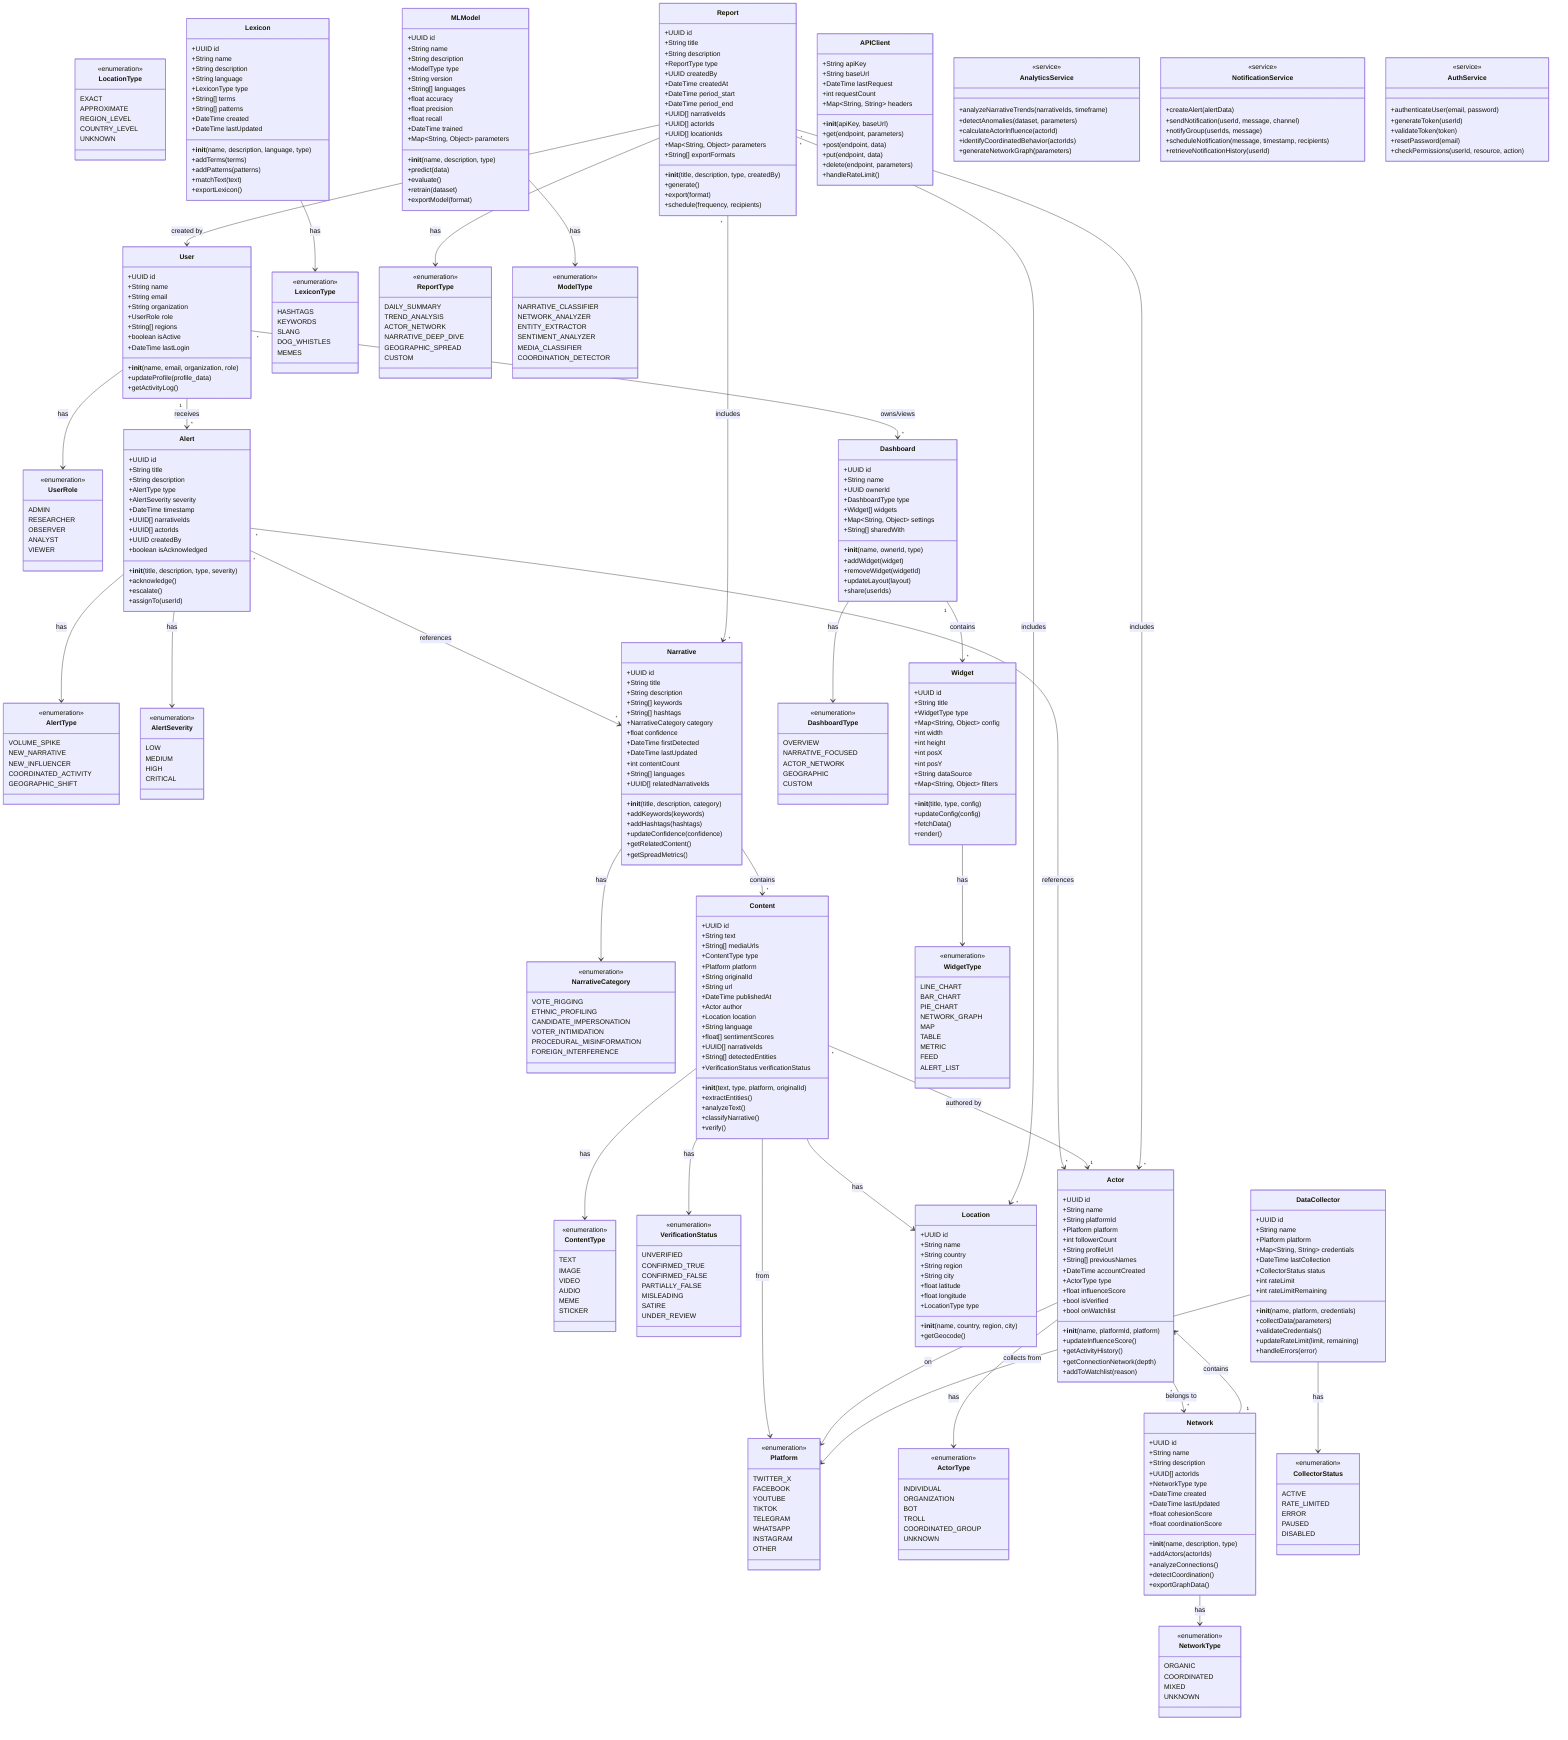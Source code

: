 classDiagram
    class User {
        +UUID id
        +String name
        +String email
        +String organization
        +UserRole role
        +String[] regions
        +boolean isActive
        +DateTime lastLogin
        +__init__(name, email, organization, role)
        +updateProfile(profile_data)
        +getActivityLog()
    }
    
    class UserRole {
        <<enumeration>>
        ADMIN
        RESEARCHER
        OBSERVER
        ANALYST
        VIEWER
    }
    
    class Alert {
        +UUID id
        +String title
        +String description
        +AlertType type
        +AlertSeverity severity
        +DateTime timestamp
        +UUID[] narrativeIds
        +UUID[] actorIds
        +UUID createdBy
        +boolean isAcknowledged
        +__init__(title, description, type, severity)
        +acknowledge()
        +escalate()
        +assignTo(userId)
    }
    
    class AlertType {
        <<enumeration>>
        VOLUME_SPIKE
        NEW_NARRATIVE
        NEW_INFLUENCER
        COORDINATED_ACTIVITY
        GEOGRAPHIC_SHIFT
    }
    
    class AlertSeverity {
        <<enumeration>>
        LOW
        MEDIUM
        HIGH
        CRITICAL
    }
    
    class Narrative {
        +UUID id
        +String title
        +String description
        +String[] keywords
        +String[] hashtags
        +NarrativeCategory category
        +float confidence
        +DateTime firstDetected
        +DateTime lastUpdated
        +int contentCount
        +String[] languages
        +UUID[] relatedNarrativeIds
        +__init__(title, description, category)
        +addKeywords(keywords)
        +addHashtags(hashtags)
        +updateConfidence(confidence)
        +getRelatedContent()
        +getSpreadMetrics()
    }
    
    class NarrativeCategory {
        <<enumeration>>
        VOTE_RIGGING
        ETHNIC_PROFILING
        CANDIDATE_IMPERSONATION
        VOTER_INTIMIDATION
        PROCEDURAL_MISINFORMATION
        FOREIGN_INTERFERENCE
    }
    
    class Content {
        +UUID id
        +String text
        +String[] mediaUrls
        +ContentType type
        +Platform platform
        +String originalId
        +String url
        +DateTime publishedAt
        +Actor author
        +Location location
        +String language
        +float[] sentimentScores
        +UUID[] narrativeIds
        +String[] detectedEntities
        +VerificationStatus verificationStatus
        +__init__(text, type, platform, originalId)
        +extractEntities()
        +analyzeText()
        +classifyNarrative()
        +verify()
    }
    
    class ContentType {
        <<enumeration>>
        TEXT
        IMAGE
        VIDEO
        AUDIO
        MEME
        STICKER
    }
    
    class Platform {
        <<enumeration>>
        TWITTER_X
        FACEBOOK
        YOUTUBE
        TIKTOK
        TELEGRAM
        WHATSAPP
        INSTAGRAM
        OTHER
    }
    
    class VerificationStatus {
        <<enumeration>>
        UNVERIFIED
        CONFIRMED_TRUE
        CONFIRMED_FALSE
        PARTIALLY_FALSE
        MISLEADING
        SATIRE
        UNDER_REVIEW
    }
    
    class Actor {
        +UUID id
        +String name
        +String platformId
        +Platform platform
        +int followerCount
        +String profileUrl
        +String[] previousNames
        +DateTime accountCreated
        +ActorType type
        +float influenceScore
        +bool isVerified
        +bool onWatchlist
        +__init__(name, platformId, platform)
        +updateInfluenceScore()
        +getActivityHistory()
        +getConnectionNetwork(depth)
        +addToWatchlist(reason)
    }
    
    class ActorType {
        <<enumeration>>
        INDIVIDUAL
        ORGANIZATION
        BOT
        TROLL
        COORDINATED_GROUP
        UNKNOWN
    }
    
    class Network {
        +UUID id
        +String name
        +String description
        +UUID[] actorIds
        +NetworkType type
        +DateTime created
        +DateTime lastUpdated
        +float cohesionScore
        +float coordinationScore
        +__init__(name, description, type)
        +addActors(actorIds)
        +analyzeConnections()
        +detectCoordination()
        +exportGraphData()
    }
    
    class NetworkType {
        <<enumeration>>
        ORGANIC
        COORDINATED
        MIXED
        UNKNOWN
    }
    
    class Location {
        +UUID id
        +String name
        +String country
        +String region
        +String city
        +float latitude
        +float longitude
        +LocationType type
        +__init__(name, country, region, city)
        +getGeocode()
    }
    
    class LocationType {
        <<enumeration>>
        EXACT
        APPROXIMATE
        REGION_LEVEL
        COUNTRY_LEVEL
        UNKNOWN
    }
    
    class Lexicon {
        +UUID id
        +String name
        +String description
        +String language
        +LexiconType type
        +String[] terms
        +String[] patterns
        +DateTime created
        +DateTime lastUpdated
        +__init__(name, description, language, type)
        +addTerms(terms)
        +addPatterns(patterns)
        +matchText(text)
        +exportLexicon()
    }
    
    class LexiconType {
        <<enumeration>>
        HASHTAGS
        KEYWORDS
        SLANG
        DOG_WHISTLES
        MEMES
    }
    
    class Report {
        +UUID id
        +String title
        +String description
        +ReportType type
        +UUID createdBy
        +DateTime createdAt
        +DateTime period_start
        +DateTime period_end
        +UUID[] narrativeIds
        +UUID[] actorIds
        +UUID[] locationIds
        +Map~String, Object~ parameters
        +String[] exportFormats
        +__init__(title, description, type, createdBy)
        +generate()
        +export(format)
        +schedule(frequency, recipients)
    }
    
    class ReportType {
        <<enumeration>>
        DAILY_SUMMARY
        TREND_ANALYSIS
        ACTOR_NETWORK
        NARRATIVE_DEEP_DIVE
        GEOGRAPHIC_SPREAD
        CUSTOM
    }
    
    class DataCollector {
        +UUID id
        +String name
        +Platform platform
        +Map~String, String~ credentials
        +DateTime lastCollection
        +CollectorStatus status
        +int rateLimit
        +int rateLimitRemaining
        +__init__(name, platform, credentials)
        +collectData(parameters)
        +validateCredentials()
        +updateRateLimit(limit, remaining)
        +handleErrors(error)
    }
    
    class CollectorStatus {
        <<enumeration>>
        ACTIVE
        RATE_LIMITED
        ERROR
        PAUSED
        DISABLED
    }
    
    class MLModel {
        +UUID id
        +String name
        +String description
        +ModelType type
        +String version
        +String[] languages
        +float accuracy
        +float precision
        +float recall
        +DateTime trained
        +Map~String, Object~ parameters
        +__init__(name, description, type)
        +predict(data)
        +evaluate()
        +retrain(dataset)
        +exportModel(format)
    }
    
    class ModelType {
        <<enumeration>>
        NARRATIVE_CLASSIFIER
        NETWORK_ANALYZER
        ENTITY_EXTRACTOR
        SENTIMENT_ANALYZER
        MEDIA_CLASSIFIER
        COORDINATION_DETECTOR
    }
    
    class Dashboard {
        +UUID id
        +String name
        +UUID ownerId
        +DashboardType type
        +Widget[] widgets
        +Map~String, Object~ settings
        +String[] sharedWith
        +__init__(name, ownerId, type)
        +addWidget(widget)
        +removeWidget(widgetId)
        +updateLayout(layout)
        +share(userIds)
    }
    
    class DashboardType {
        <<enumeration>>
        OVERVIEW
        NARRATIVE_FOCUSED
        ACTOR_NETWORK
        GEOGRAPHIC
        CUSTOM
    }
    
    class Widget {
        +UUID id
        +String title
        +WidgetType type
        +Map~String, Object~ config
        +int width
        +int height
        +int posX
        +int posY
        +String dataSource
        +Map~String, Object~ filters
        +__init__(title, type, config)
        +updateConfig(config)
        +fetchData()
        +render()
    }
    
    class WidgetType {
        <<enumeration>>
        LINE_CHART
        BAR_CHART
        PIE_CHART
        NETWORK_GRAPH
        MAP
        TABLE
        METRIC
        FEED
        ALERT_LIST
    }
    
    class APIClient {
        +String apiKey
        +String baseUrl
        +DateTime lastRequest
        +int requestCount
        +Map~String, String~ headers
        +__init__(apiKey, baseUrl)
        +get(endpoint, parameters)
        +post(endpoint, data)
        +put(endpoint, data)
        +delete(endpoint, parameters)
        +handleRateLimit()
    }
    
    class AnalyticsService {
        <<service>>
        +analyzeNarrativeTrends(narrativeIds, timeframe)
        +detectAnomalies(dataset, parameters)
        +calculateActorInfluence(actorId)
        +identifyCoordinatedBehavior(actorIds)
        +generateNetworkGraph(parameters)
    }
    
    class NotificationService {
        <<service>>
        +createAlert(alertData)
        +sendNotification(userId, message, channel)
        +notifyGroup(userIds, message)
        +scheduleNotification(message, timestamp, recipients)
        +retrieveNotificationHistory(userId)
    }
    
    class AuthService {
        <<service>>
        +authenticateUser(email, password)
        +generateToken(userId)
        +validateToken(token)
        +resetPassword(email)
        +checkPermissions(userId, resource, action)
    }

    User "1" --> "*" Alert: receives
    User "*" --> "*" Dashboard: owns/views
    User --> UserRole: has
    Alert --> AlertType: has
    Alert --> AlertSeverity: has
    Alert "*" --> "*" Narrative: references
    Alert "*" --> "*" Actor: references
    Narrative --> NarrativeCategory: has
    Narrative "1" --> "*" Content: contains
    Content --> ContentType: has
    Content --> Platform: from
    Content --> VerificationStatus: has
    Content "*" --> "1" Actor: authored by
    Content --> Location: has
    Actor --> ActorType: has
    Actor --> Platform: on
    Actor "*" --> "*" Network: belongs to
    Network --> NetworkType: has
    Network "1" --> "*" Actor: contains
    Lexicon --> LexiconType: has
    Report "*" --> "*" Narrative: includes
    Report "*" --> "*" Actor: includes
    Report "*" --> "*" Location: includes
    Report --> ReportType: has
    Report --> User: created by
    DataCollector --> Platform: collects from
    DataCollector --> CollectorStatus: has
    MLModel --> ModelType: has
    Dashboard --> DashboardType: has
    Dashboard "1" --> "*" Widget: contains
    Widget --> WidgetType: has